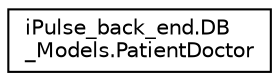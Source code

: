 digraph "Graphical Class Hierarchy"
{
 // LATEX_PDF_SIZE
  edge [fontname="Helvetica",fontsize="10",labelfontname="Helvetica",labelfontsize="10"];
  node [fontname="Helvetica",fontsize="10",shape=record];
  rankdir="LR";
  Node0 [label="iPulse_back_end.DB\l_Models.PatientDoctor",height=0.2,width=0.4,color="black", fillcolor="white", style="filled",URL="$classiPulse__back__end_1_1DB__Models_1_1PatientDoctor.html",tooltip=" "];
}
